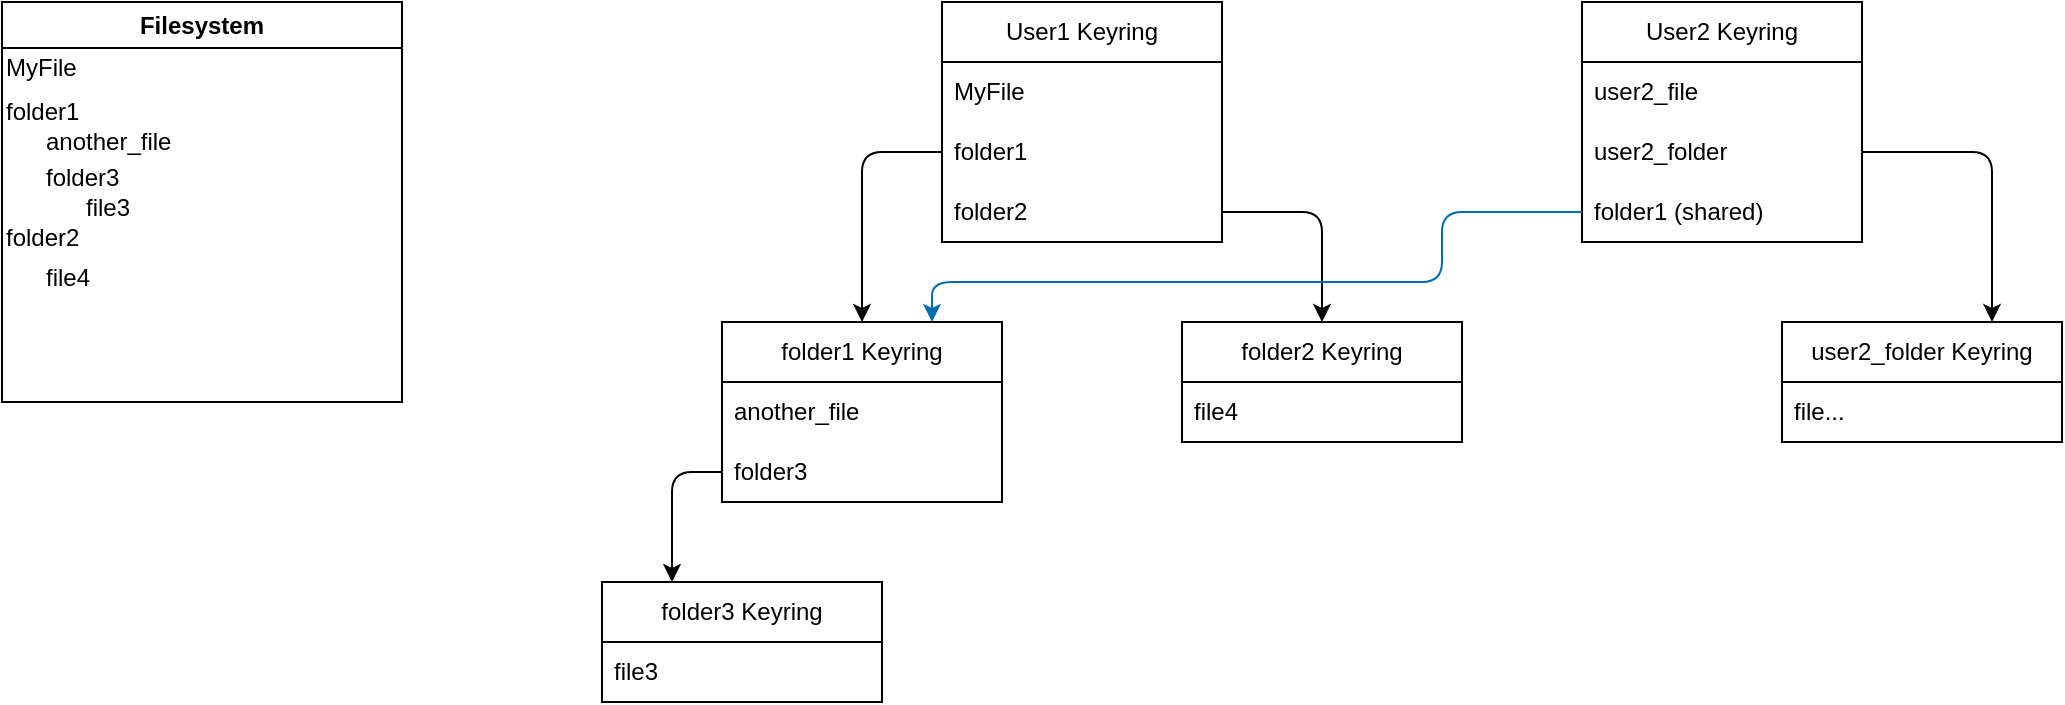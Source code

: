 <mxfile>
    <diagram id="WH4zbqNn8aIhARJZ_P_H" name="Page-1">
        <mxGraphModel dx="828" dy="323" grid="1" gridSize="10" guides="1" tooltips="1" connect="1" arrows="1" fold="1" page="1" pageScale="1" pageWidth="850" pageHeight="1100" math="0" shadow="0">
            <root>
                <mxCell id="0"/>
                <mxCell id="1" parent="0"/>
                <mxCell id="7" value="User1 Keyring" style="swimlane;fontStyle=0;childLayout=stackLayout;horizontal=1;startSize=30;horizontalStack=0;resizeParent=1;resizeParentMax=0;resizeLast=0;collapsible=1;marginBottom=0;whiteSpace=wrap;html=1;" vertex="1" parent="1">
                    <mxGeometry x="500" y="80" width="140" height="120" as="geometry"/>
                </mxCell>
                <mxCell id="8" value="MyFile" style="text;strokeColor=none;fillColor=none;align=left;verticalAlign=middle;spacingLeft=4;spacingRight=4;overflow=hidden;points=[[0,0.5],[1,0.5]];portConstraint=eastwest;rotatable=0;whiteSpace=wrap;html=1;" vertex="1" parent="7">
                    <mxGeometry y="30" width="140" height="30" as="geometry"/>
                </mxCell>
                <mxCell id="9" value="folder1" style="text;strokeColor=none;fillColor=none;align=left;verticalAlign=middle;spacingLeft=4;spacingRight=4;overflow=hidden;points=[[0,0.5],[1,0.5]];portConstraint=eastwest;rotatable=0;whiteSpace=wrap;html=1;" vertex="1" parent="7">
                    <mxGeometry y="60" width="140" height="30" as="geometry"/>
                </mxCell>
                <mxCell id="35" value="folder2" style="text;strokeColor=none;fillColor=none;align=left;verticalAlign=middle;spacingLeft=4;spacingRight=4;overflow=hidden;points=[[0,0.5],[1,0.5]];portConstraint=eastwest;rotatable=0;whiteSpace=wrap;html=1;" vertex="1" parent="7">
                    <mxGeometry y="90" width="140" height="30" as="geometry"/>
                </mxCell>
                <mxCell id="11" value="Filesystem" style="swimlane;whiteSpace=wrap;html=1;" vertex="1" parent="1">
                    <mxGeometry x="30" y="80" width="200" height="200" as="geometry"/>
                </mxCell>
                <mxCell id="13" value="MyFile" style="text;html=1;strokeColor=none;fillColor=none;align=left;verticalAlign=middle;whiteSpace=wrap;rounded=0;" vertex="1" parent="11">
                    <mxGeometry y="25" width="60" height="15" as="geometry"/>
                </mxCell>
                <mxCell id="14" value="folder1" style="text;html=1;strokeColor=none;fillColor=none;align=left;verticalAlign=middle;whiteSpace=wrap;rounded=0;" vertex="1" parent="11">
                    <mxGeometry y="47.5" width="60" height="15" as="geometry"/>
                </mxCell>
                <mxCell id="15" value="another_file" style="text;html=1;strokeColor=none;fillColor=none;align=left;verticalAlign=middle;whiteSpace=wrap;rounded=0;" vertex="1" parent="11">
                    <mxGeometry x="20" y="62.5" width="60" height="15" as="geometry"/>
                </mxCell>
                <mxCell id="17" value="folder3" style="text;html=1;strokeColor=none;fillColor=none;align=left;verticalAlign=middle;whiteSpace=wrap;rounded=0;" vertex="1" parent="11">
                    <mxGeometry x="20" y="80" width="60" height="15" as="geometry"/>
                </mxCell>
                <mxCell id="18" value="file3" style="text;html=1;strokeColor=none;fillColor=none;align=left;verticalAlign=middle;whiteSpace=wrap;rounded=0;" vertex="1" parent="11">
                    <mxGeometry x="40" y="95" width="60" height="15" as="geometry"/>
                </mxCell>
                <mxCell id="20" value="folder2" style="text;html=1;strokeColor=none;fillColor=none;align=left;verticalAlign=middle;whiteSpace=wrap;rounded=0;" vertex="1" parent="11">
                    <mxGeometry y="110" width="60" height="15" as="geometry"/>
                </mxCell>
                <mxCell id="21" value="file4" style="text;html=1;strokeColor=none;fillColor=none;align=left;verticalAlign=middle;whiteSpace=wrap;rounded=0;" vertex="1" parent="11">
                    <mxGeometry x="20" y="130" width="60" height="15" as="geometry"/>
                </mxCell>
                <mxCell id="22" value="folder1 Keyring" style="swimlane;fontStyle=0;childLayout=stackLayout;horizontal=1;startSize=30;horizontalStack=0;resizeParent=1;resizeParentMax=0;resizeLast=0;collapsible=1;marginBottom=0;whiteSpace=wrap;html=1;" vertex="1" parent="1">
                    <mxGeometry x="390" y="240" width="140" height="90" as="geometry"/>
                </mxCell>
                <mxCell id="23" value="another_file" style="text;strokeColor=none;fillColor=none;align=left;verticalAlign=middle;spacingLeft=4;spacingRight=4;overflow=hidden;points=[[0,0.5],[1,0.5]];portConstraint=eastwest;rotatable=0;whiteSpace=wrap;html=1;" vertex="1" parent="22">
                    <mxGeometry y="30" width="140" height="30" as="geometry"/>
                </mxCell>
                <mxCell id="24" value="folder3" style="text;strokeColor=none;fillColor=none;align=left;verticalAlign=middle;spacingLeft=4;spacingRight=4;overflow=hidden;points=[[0,0.5],[1,0.5]];portConstraint=eastwest;rotatable=0;whiteSpace=wrap;html=1;" vertex="1" parent="22">
                    <mxGeometry y="60" width="140" height="30" as="geometry"/>
                </mxCell>
                <mxCell id="26" value="folder2 Keyring" style="swimlane;fontStyle=0;childLayout=stackLayout;horizontal=1;startSize=30;horizontalStack=0;resizeParent=1;resizeParentMax=0;resizeLast=0;collapsible=1;marginBottom=0;whiteSpace=wrap;html=1;" vertex="1" parent="1">
                    <mxGeometry x="620" y="240" width="140" height="60" as="geometry"/>
                </mxCell>
                <mxCell id="27" value="file4" style="text;strokeColor=none;fillColor=none;align=left;verticalAlign=middle;spacingLeft=4;spacingRight=4;overflow=hidden;points=[[0,0.5],[1,0.5]];portConstraint=eastwest;rotatable=0;whiteSpace=wrap;html=1;" vertex="1" parent="26">
                    <mxGeometry y="30" width="140" height="30" as="geometry"/>
                </mxCell>
                <mxCell id="30" value="folder3 Keyring" style="swimlane;fontStyle=0;childLayout=stackLayout;horizontal=1;startSize=30;horizontalStack=0;resizeParent=1;resizeParentMax=0;resizeLast=0;collapsible=1;marginBottom=0;whiteSpace=wrap;html=1;" vertex="1" parent="1">
                    <mxGeometry x="330" y="370" width="140" height="60" as="geometry"/>
                </mxCell>
                <mxCell id="31" value="file3" style="text;strokeColor=none;fillColor=none;align=left;verticalAlign=middle;spacingLeft=4;spacingRight=4;overflow=hidden;points=[[0,0.5],[1,0.5]];portConstraint=eastwest;rotatable=0;whiteSpace=wrap;html=1;" vertex="1" parent="30">
                    <mxGeometry y="30" width="140" height="30" as="geometry"/>
                </mxCell>
                <mxCell id="34" style="edgeStyle=none;html=1;exitX=0;exitY=0.5;exitDx=0;exitDy=0;entryX=0.5;entryY=0;entryDx=0;entryDy=0;" edge="1" parent="1" source="9" target="22">
                    <mxGeometry relative="1" as="geometry">
                        <Array as="points">
                            <mxPoint x="460" y="155"/>
                        </Array>
                    </mxGeometry>
                </mxCell>
                <mxCell id="36" style="edgeStyle=none;html=1;exitX=1;exitY=0.5;exitDx=0;exitDy=0;entryX=0.5;entryY=0;entryDx=0;entryDy=0;" edge="1" parent="1" source="35" target="26">
                    <mxGeometry relative="1" as="geometry">
                        <Array as="points">
                            <mxPoint x="690" y="185"/>
                        </Array>
                    </mxGeometry>
                </mxCell>
                <mxCell id="37" style="edgeStyle=none;html=1;exitX=0;exitY=0.5;exitDx=0;exitDy=0;entryX=0.25;entryY=0;entryDx=0;entryDy=0;" edge="1" parent="1" source="24" target="30">
                    <mxGeometry relative="1" as="geometry">
                        <Array as="points">
                            <mxPoint x="365" y="315"/>
                        </Array>
                    </mxGeometry>
                </mxCell>
                <mxCell id="38" value="User2 Keyring" style="swimlane;fontStyle=0;childLayout=stackLayout;horizontal=1;startSize=30;horizontalStack=0;resizeParent=1;resizeParentMax=0;resizeLast=0;collapsible=1;marginBottom=0;whiteSpace=wrap;html=1;" vertex="1" parent="1">
                    <mxGeometry x="820" y="80" width="140" height="120" as="geometry"/>
                </mxCell>
                <mxCell id="39" value="user2_file" style="text;strokeColor=none;fillColor=none;align=left;verticalAlign=middle;spacingLeft=4;spacingRight=4;overflow=hidden;points=[[0,0.5],[1,0.5]];portConstraint=eastwest;rotatable=0;whiteSpace=wrap;html=1;" vertex="1" parent="38">
                    <mxGeometry y="30" width="140" height="30" as="geometry"/>
                </mxCell>
                <mxCell id="40" value="user2_folder" style="text;strokeColor=none;fillColor=none;align=left;verticalAlign=middle;spacingLeft=4;spacingRight=4;overflow=hidden;points=[[0,0.5],[1,0.5]];portConstraint=eastwest;rotatable=0;whiteSpace=wrap;html=1;" vertex="1" parent="38">
                    <mxGeometry y="60" width="140" height="30" as="geometry"/>
                </mxCell>
                <mxCell id="55" value="folder1 (shared)" style="text;strokeColor=none;fillColor=none;align=left;verticalAlign=middle;spacingLeft=4;spacingRight=4;overflow=hidden;points=[[0,0.5],[1,0.5]];portConstraint=eastwest;rotatable=0;whiteSpace=wrap;html=1;" vertex="1" parent="38">
                    <mxGeometry y="90" width="140" height="30" as="geometry"/>
                </mxCell>
                <mxCell id="52" value="user2_folder Keyring" style="swimlane;fontStyle=0;childLayout=stackLayout;horizontal=1;startSize=30;horizontalStack=0;resizeParent=1;resizeParentMax=0;resizeLast=0;collapsible=1;marginBottom=0;whiteSpace=wrap;html=1;" vertex="1" parent="1">
                    <mxGeometry x="920" y="240" width="140" height="60" as="geometry"/>
                </mxCell>
                <mxCell id="53" value="file..." style="text;strokeColor=none;fillColor=none;align=left;verticalAlign=middle;spacingLeft=4;spacingRight=4;overflow=hidden;points=[[0,0.5],[1,0.5]];portConstraint=eastwest;rotatable=0;whiteSpace=wrap;html=1;" vertex="1" parent="52">
                    <mxGeometry y="30" width="140" height="30" as="geometry"/>
                </mxCell>
                <mxCell id="54" style="edgeStyle=none;html=1;exitX=1;exitY=0.5;exitDx=0;exitDy=0;entryX=0.75;entryY=0;entryDx=0;entryDy=0;" edge="1" parent="1" source="40" target="52">
                    <mxGeometry relative="1" as="geometry">
                        <Array as="points">
                            <mxPoint x="1025" y="155"/>
                        </Array>
                    </mxGeometry>
                </mxCell>
                <mxCell id="56" style="edgeStyle=none;html=1;exitX=0;exitY=0.5;exitDx=0;exitDy=0;entryX=0.75;entryY=0;entryDx=0;entryDy=0;fillColor=#1ba1e2;strokeColor=#006EAF;" edge="1" parent="1" source="55" target="22">
                    <mxGeometry relative="1" as="geometry">
                        <Array as="points">
                            <mxPoint x="750" y="185"/>
                            <mxPoint x="750" y="220"/>
                            <mxPoint x="495" y="220"/>
                        </Array>
                    </mxGeometry>
                </mxCell>
            </root>
        </mxGraphModel>
    </diagram>
</mxfile>